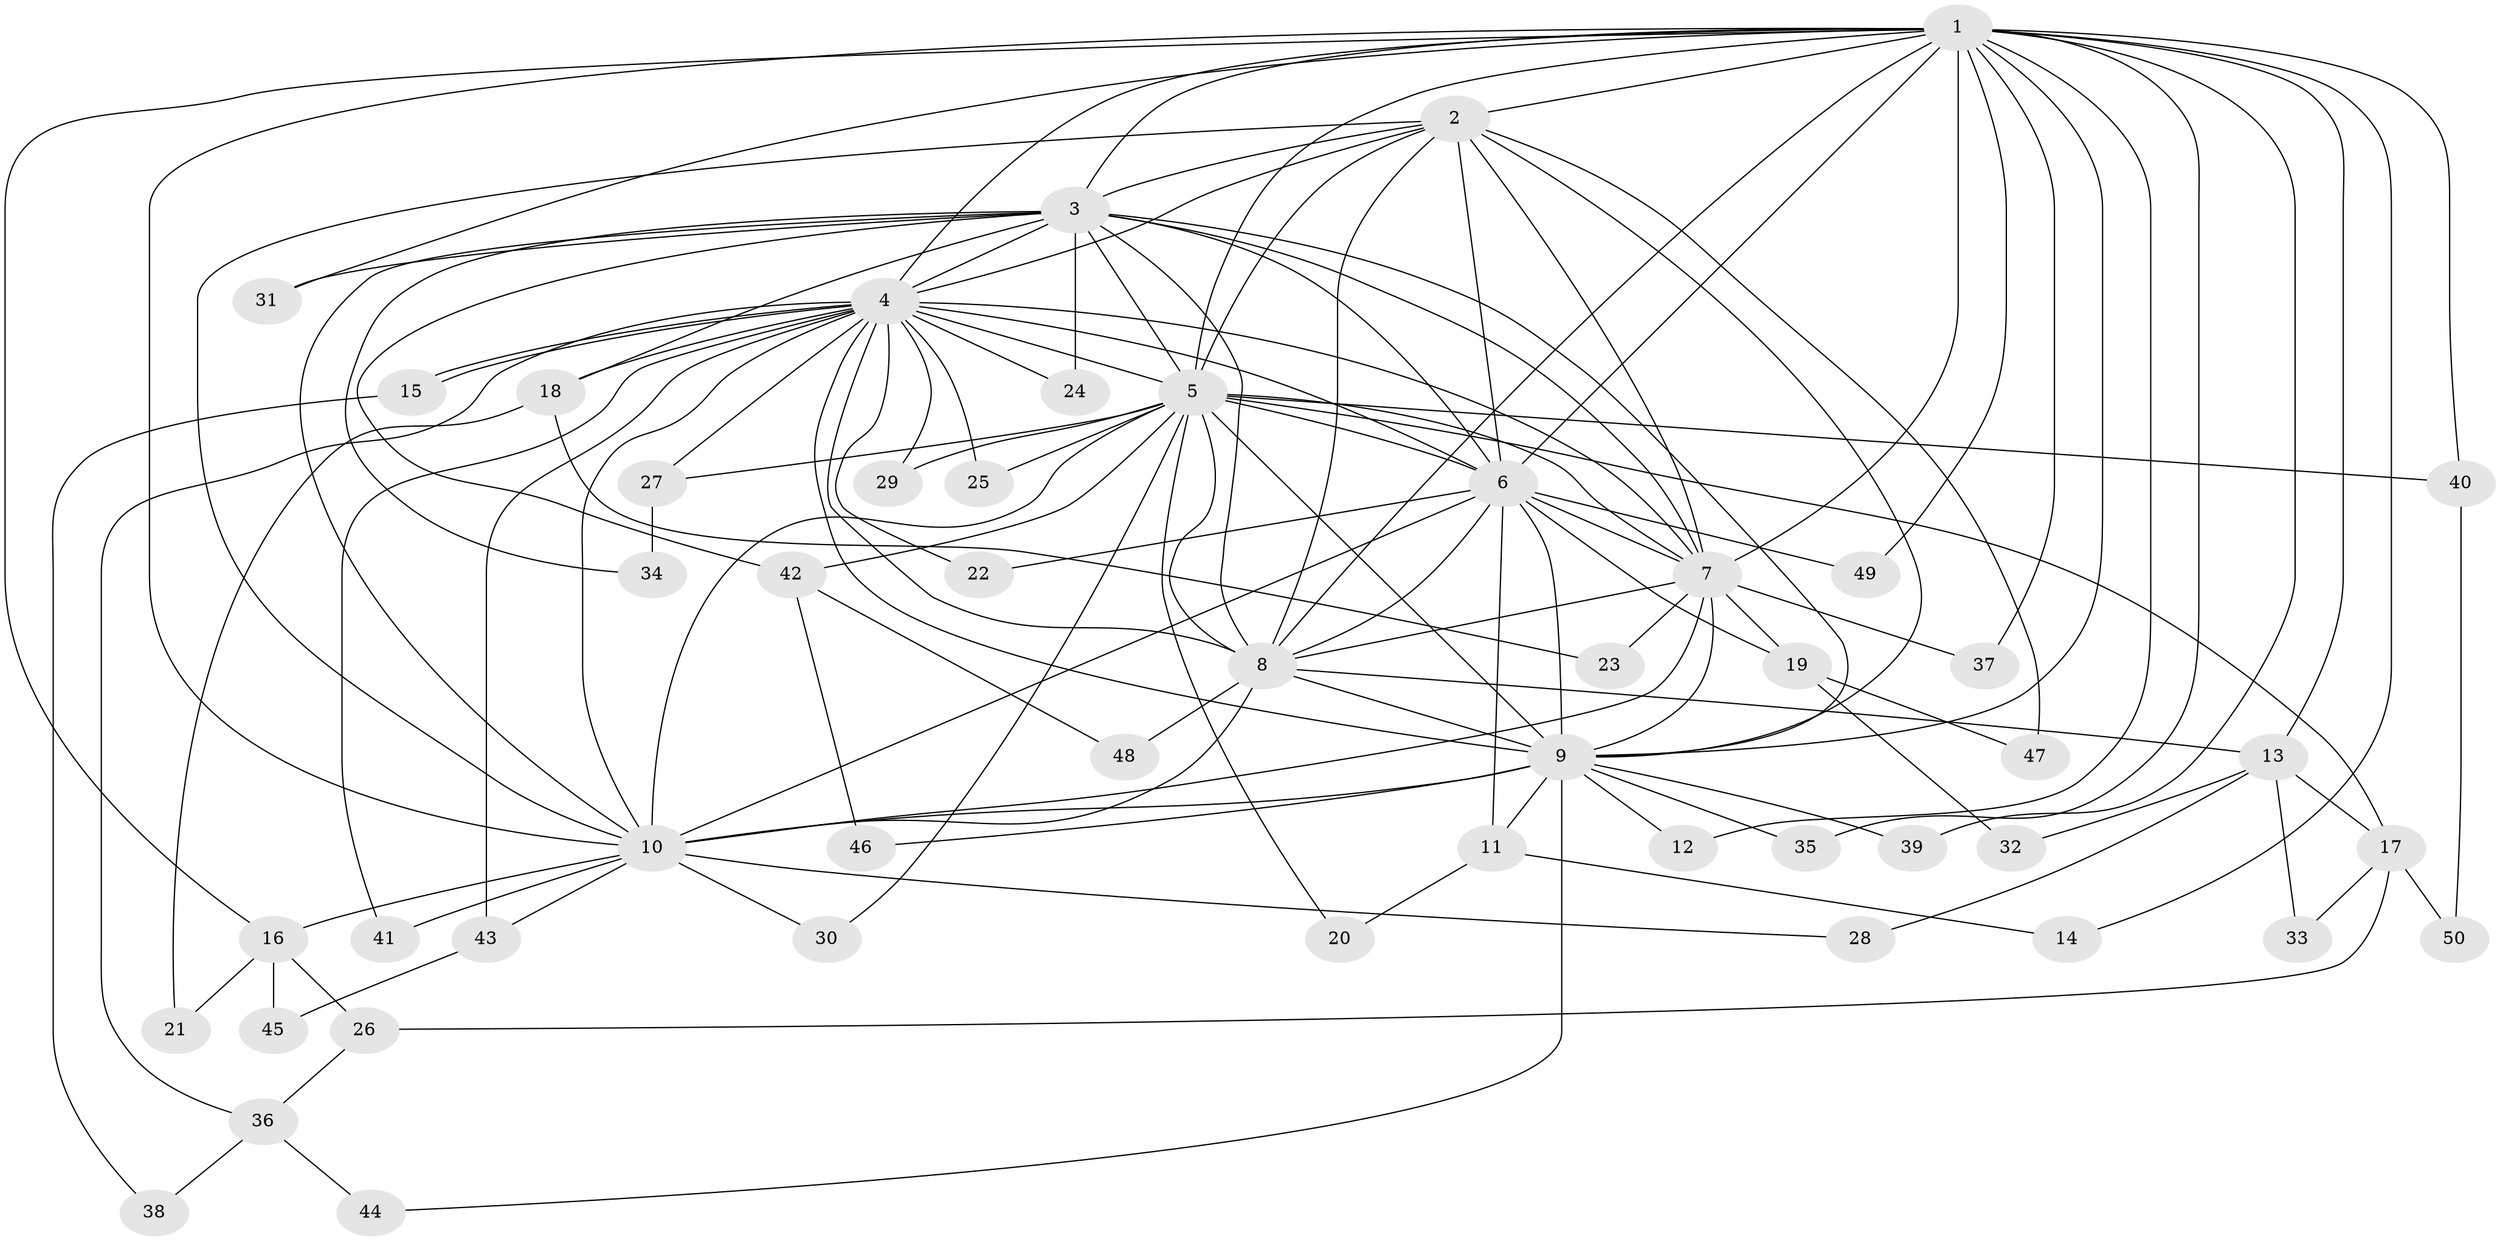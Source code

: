 // Generated by graph-tools (version 1.1) at 2025/14/03/09/25 04:14:06]
// undirected, 50 vertices, 125 edges
graph export_dot {
graph [start="1"]
  node [color=gray90,style=filled];
  1;
  2;
  3;
  4;
  5;
  6;
  7;
  8;
  9;
  10;
  11;
  12;
  13;
  14;
  15;
  16;
  17;
  18;
  19;
  20;
  21;
  22;
  23;
  24;
  25;
  26;
  27;
  28;
  29;
  30;
  31;
  32;
  33;
  34;
  35;
  36;
  37;
  38;
  39;
  40;
  41;
  42;
  43;
  44;
  45;
  46;
  47;
  48;
  49;
  50;
  1 -- 2;
  1 -- 3;
  1 -- 4;
  1 -- 5;
  1 -- 6;
  1 -- 7;
  1 -- 8;
  1 -- 9;
  1 -- 10;
  1 -- 12;
  1 -- 13;
  1 -- 14;
  1 -- 16;
  1 -- 31;
  1 -- 35;
  1 -- 37;
  1 -- 39;
  1 -- 40;
  1 -- 49;
  2 -- 3;
  2 -- 4;
  2 -- 5;
  2 -- 6;
  2 -- 7;
  2 -- 8;
  2 -- 9;
  2 -- 10;
  2 -- 47;
  3 -- 4;
  3 -- 5;
  3 -- 6;
  3 -- 7;
  3 -- 8;
  3 -- 9;
  3 -- 10;
  3 -- 18;
  3 -- 24;
  3 -- 31;
  3 -- 34;
  3 -- 42;
  4 -- 5;
  4 -- 6;
  4 -- 7;
  4 -- 8;
  4 -- 9;
  4 -- 10;
  4 -- 15;
  4 -- 15;
  4 -- 18;
  4 -- 22;
  4 -- 24;
  4 -- 25;
  4 -- 27;
  4 -- 29;
  4 -- 36;
  4 -- 41;
  4 -- 43;
  5 -- 6;
  5 -- 7;
  5 -- 8;
  5 -- 9;
  5 -- 10;
  5 -- 17;
  5 -- 20;
  5 -- 25;
  5 -- 27;
  5 -- 29;
  5 -- 30;
  5 -- 40;
  5 -- 42;
  6 -- 7;
  6 -- 8;
  6 -- 9;
  6 -- 10;
  6 -- 11;
  6 -- 19;
  6 -- 22;
  6 -- 49;
  7 -- 8;
  7 -- 9;
  7 -- 10;
  7 -- 19;
  7 -- 23;
  7 -- 37;
  8 -- 9;
  8 -- 10;
  8 -- 13;
  8 -- 48;
  9 -- 10;
  9 -- 11;
  9 -- 12;
  9 -- 35;
  9 -- 39;
  9 -- 44;
  9 -- 46;
  10 -- 16;
  10 -- 28;
  10 -- 30;
  10 -- 41;
  10 -- 43;
  11 -- 14;
  11 -- 20;
  13 -- 17;
  13 -- 28;
  13 -- 32;
  13 -- 33;
  15 -- 38;
  16 -- 21;
  16 -- 26;
  16 -- 45;
  17 -- 26;
  17 -- 33;
  17 -- 50;
  18 -- 21;
  18 -- 23;
  19 -- 32;
  19 -- 47;
  26 -- 36;
  27 -- 34;
  36 -- 38;
  36 -- 44;
  40 -- 50;
  42 -- 46;
  42 -- 48;
  43 -- 45;
}
